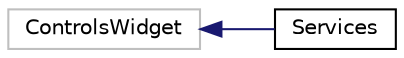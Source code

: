 digraph "Graphical Class Hierarchy"
{
 // LATEX_PDF_SIZE
  edge [fontname="Helvetica",fontsize="10",labelfontname="Helvetica",labelfontsize="10"];
  node [fontname="Helvetica",fontsize="10",shape=record];
  rankdir="LR";
  Node1476 [label="ControlsWidget",height=0.2,width=0.4,color="grey75", fillcolor="white", style="filled",tooltip=" "];
  Node1476 -> Node0 [dir="back",color="midnightblue",fontsize="10",style="solid",fontname="Helvetica"];
  Node0 [label="Services",height=0.2,width=0.4,color="black", fillcolor="white", style="filled",URL="$classServices.html",tooltip=" "];
}
